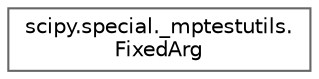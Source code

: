 digraph "Graphical Class Hierarchy"
{
 // LATEX_PDF_SIZE
  bgcolor="transparent";
  edge [fontname=Helvetica,fontsize=10,labelfontname=Helvetica,labelfontsize=10];
  node [fontname=Helvetica,fontsize=10,shape=box,height=0.2,width=0.4];
  rankdir="LR";
  Node0 [id="Node000000",label="scipy.special._mptestutils.\lFixedArg",height=0.2,width=0.4,color="grey40", fillcolor="white", style="filled",URL="$d9/d45/classscipy_1_1special_1_1__mptestutils_1_1FixedArg.html",tooltip=" "];
}
